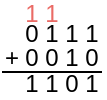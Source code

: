 <mxfile version="20.8.16" type="device"><diagram name="Page-1" id="uy3qhvZgfXMnSvaOnnbu"><mxGraphModel dx="223" dy="134" grid="1" gridSize="10" guides="1" tooltips="1" connect="1" arrows="1" fold="1" page="1" pageScale="1" pageWidth="850" pageHeight="1100" math="0" shadow="0"><root><mxCell id="0"/><mxCell id="1" parent="0"/><mxCell id="Did8BUIxOwOYR8EHeQ1T-5" value="0" style="text;html=1;strokeColor=none;fillColor=none;align=center;verticalAlign=middle;whiteSpace=wrap;rounded=0;" vertex="1" parent="1"><mxGeometry x="300" y="360" width="10" height="10" as="geometry"/></mxCell><mxCell id="Did8BUIxOwOYR8EHeQ1T-6" value="1" style="text;html=1;strokeColor=none;fillColor=none;align=center;verticalAlign=middle;whiteSpace=wrap;rounded=0;" vertex="1" parent="1"><mxGeometry x="310" y="360" width="10" height="10" as="geometry"/></mxCell><mxCell id="Did8BUIxOwOYR8EHeQ1T-7" value="1" style="text;html=1;strokeColor=none;fillColor=none;align=center;verticalAlign=middle;whiteSpace=wrap;rounded=0;" vertex="1" parent="1"><mxGeometry x="320" y="360" width="10" height="10" as="geometry"/></mxCell><mxCell id="Did8BUIxOwOYR8EHeQ1T-8" value="1" style="text;html=1;strokeColor=none;fillColor=none;align=center;verticalAlign=middle;whiteSpace=wrap;rounded=0;" vertex="1" parent="1"><mxGeometry x="330" y="360" width="10" height="10" as="geometry"/></mxCell><mxCell id="Did8BUIxOwOYR8EHeQ1T-9" value="0" style="text;html=1;strokeColor=none;fillColor=none;align=center;verticalAlign=middle;whiteSpace=wrap;rounded=0;" vertex="1" parent="1"><mxGeometry x="330" y="372" width="10" height="10" as="geometry"/></mxCell><mxCell id="Did8BUIxOwOYR8EHeQ1T-10" value="1" style="text;html=1;strokeColor=none;fillColor=none;align=center;verticalAlign=middle;whiteSpace=wrap;rounded=0;" vertex="1" parent="1"><mxGeometry x="320" y="372" width="10" height="10" as="geometry"/></mxCell><mxCell id="Did8BUIxOwOYR8EHeQ1T-11" value="0" style="text;html=1;strokeColor=none;fillColor=none;align=center;verticalAlign=middle;whiteSpace=wrap;rounded=0;" vertex="1" parent="1"><mxGeometry x="310" y="372" width="10" height="10" as="geometry"/></mxCell><mxCell id="Did8BUIxOwOYR8EHeQ1T-12" value="0" style="text;html=1;strokeColor=none;fillColor=none;align=center;verticalAlign=middle;whiteSpace=wrap;rounded=0;" vertex="1" parent="1"><mxGeometry x="300" y="372" width="10" height="10" as="geometry"/></mxCell><mxCell id="Did8BUIxOwOYR8EHeQ1T-17" value="1" style="text;html=1;strokeColor=none;fillColor=none;align=center;verticalAlign=middle;whiteSpace=wrap;rounded=0;" vertex="1" parent="1"><mxGeometry x="330" y="385" width="10" height="10" as="geometry"/></mxCell><mxCell id="Did8BUIxOwOYR8EHeQ1T-18" value="0" style="text;html=1;strokeColor=none;fillColor=none;align=center;verticalAlign=middle;whiteSpace=wrap;rounded=0;" vertex="1" parent="1"><mxGeometry x="320" y="385" width="10" height="10" as="geometry"/></mxCell><mxCell id="Did8BUIxOwOYR8EHeQ1T-19" value="1" style="text;html=1;strokeColor=none;fillColor=none;align=center;verticalAlign=middle;whiteSpace=wrap;rounded=0;" vertex="1" parent="1"><mxGeometry x="310" y="385" width="10" height="10" as="geometry"/></mxCell><mxCell id="Did8BUIxOwOYR8EHeQ1T-20" value="1" style="text;html=1;strokeColor=none;fillColor=none;align=center;verticalAlign=middle;whiteSpace=wrap;rounded=0;" vertex="1" parent="1"><mxGeometry x="300" y="385" width="10" height="10" as="geometry"/></mxCell><mxCell id="Did8BUIxOwOYR8EHeQ1T-21" value="" style="endArrow=none;html=1;rounded=0;entryX=1;entryY=0;entryDx=0;entryDy=0;" edge="1" parent="1"><mxGeometry width="50" height="50" relative="1" as="geometry"><mxPoint x="290" y="384" as="sourcePoint"/><mxPoint x="340" y="384.0" as="targetPoint"/></mxGeometry></mxCell><mxCell id="Did8BUIxOwOYR8EHeQ1T-22" value="+" style="text;html=1;strokeColor=none;fillColor=none;align=center;verticalAlign=middle;whiteSpace=wrap;rounded=0;" vertex="1" parent="1"><mxGeometry x="290" y="372" width="10" height="10" as="geometry"/></mxCell><mxCell id="Did8BUIxOwOYR8EHeQ1T-23" value="1" style="text;html=1;strokeColor=none;fillColor=none;align=center;verticalAlign=middle;whiteSpace=wrap;rounded=0;fontColor=#EA6B66;" vertex="1" parent="1"><mxGeometry x="300" y="350" width="10" height="10" as="geometry"/></mxCell><mxCell id="Did8BUIxOwOYR8EHeQ1T-24" value="1" style="text;html=1;strokeColor=none;fillColor=none;align=center;verticalAlign=middle;whiteSpace=wrap;rounded=0;fontColor=#EA6B66;" vertex="1" parent="1"><mxGeometry x="310" y="350" width="10" height="10" as="geometry"/></mxCell></root></mxGraphModel></diagram></mxfile>